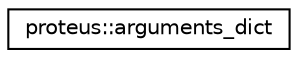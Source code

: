 digraph "Graphical Class Hierarchy"
{
 // LATEX_PDF_SIZE
  edge [fontname="Helvetica",fontsize="10",labelfontname="Helvetica",labelfontsize="10"];
  node [fontname="Helvetica",fontsize="10",shape=record];
  rankdir="LR";
  Node0 [label="proteus::arguments_dict",height=0.2,width=0.4,color="black", fillcolor="white", style="filled",URL="$d5/d33/structproteus_1_1arguments__dict.html",tooltip=" "];
}
